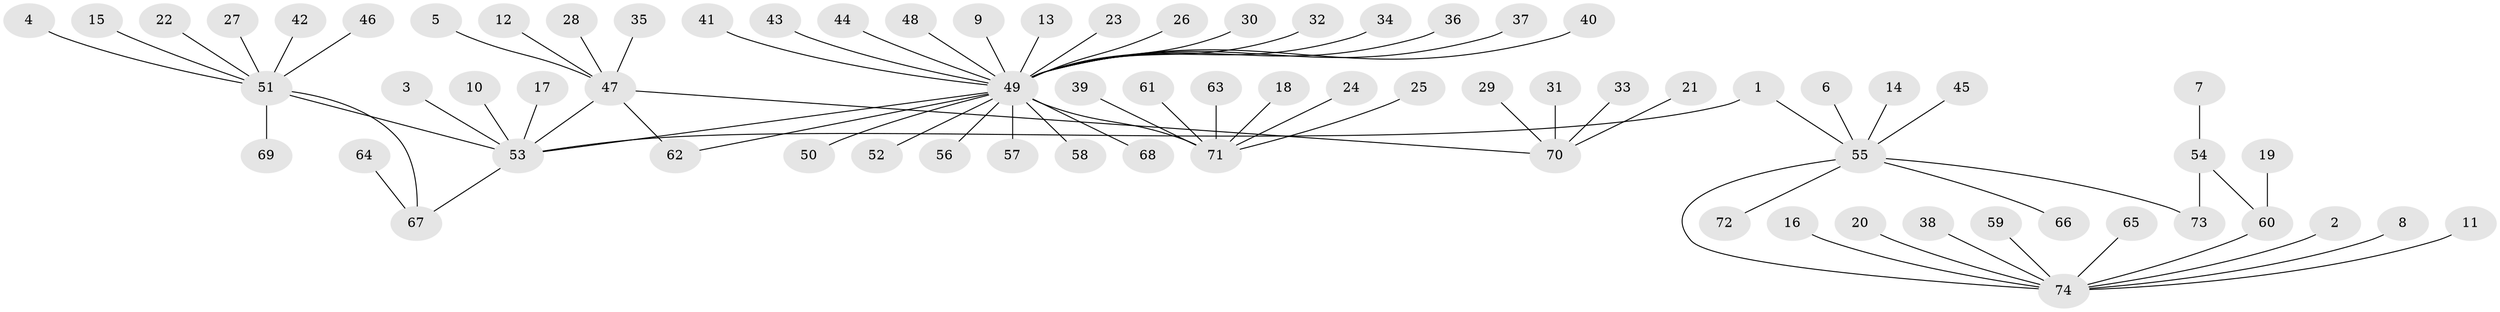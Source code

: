 // original degree distribution, {10: 0.02027027027027027, 2: 0.20270270270270271, 12: 0.006756756756756757, 11: 0.006756756756756757, 5: 0.013513513513513514, 1: 0.6621621621621622, 13: 0.006756756756756757, 8: 0.006756756756756757, 3: 0.0472972972972973, 4: 0.013513513513513514, 25: 0.006756756756756757, 6: 0.006756756756756757}
// Generated by graph-tools (version 1.1) at 2025/01/03/09/25 03:01:38]
// undirected, 74 vertices, 76 edges
graph export_dot {
graph [start="1"]
  node [color=gray90,style=filled];
  1;
  2;
  3;
  4;
  5;
  6;
  7;
  8;
  9;
  10;
  11;
  12;
  13;
  14;
  15;
  16;
  17;
  18;
  19;
  20;
  21;
  22;
  23;
  24;
  25;
  26;
  27;
  28;
  29;
  30;
  31;
  32;
  33;
  34;
  35;
  36;
  37;
  38;
  39;
  40;
  41;
  42;
  43;
  44;
  45;
  46;
  47;
  48;
  49;
  50;
  51;
  52;
  53;
  54;
  55;
  56;
  57;
  58;
  59;
  60;
  61;
  62;
  63;
  64;
  65;
  66;
  67;
  68;
  69;
  70;
  71;
  72;
  73;
  74;
  1 -- 53 [weight=1.0];
  1 -- 55 [weight=1.0];
  2 -- 74 [weight=1.0];
  3 -- 53 [weight=1.0];
  4 -- 51 [weight=1.0];
  5 -- 47 [weight=1.0];
  6 -- 55 [weight=1.0];
  7 -- 54 [weight=1.0];
  8 -- 74 [weight=1.0];
  9 -- 49 [weight=1.0];
  10 -- 53 [weight=1.0];
  11 -- 74 [weight=1.0];
  12 -- 47 [weight=1.0];
  13 -- 49 [weight=1.0];
  14 -- 55 [weight=1.0];
  15 -- 51 [weight=1.0];
  16 -- 74 [weight=1.0];
  17 -- 53 [weight=1.0];
  18 -- 71 [weight=1.0];
  19 -- 60 [weight=1.0];
  20 -- 74 [weight=1.0];
  21 -- 70 [weight=1.0];
  22 -- 51 [weight=1.0];
  23 -- 49 [weight=1.0];
  24 -- 71 [weight=1.0];
  25 -- 71 [weight=1.0];
  26 -- 49 [weight=1.0];
  27 -- 51 [weight=1.0];
  28 -- 47 [weight=1.0];
  29 -- 70 [weight=1.0];
  30 -- 49 [weight=1.0];
  31 -- 70 [weight=1.0];
  32 -- 49 [weight=1.0];
  33 -- 70 [weight=1.0];
  34 -- 49 [weight=1.0];
  35 -- 47 [weight=1.0];
  36 -- 49 [weight=1.0];
  37 -- 49 [weight=1.0];
  38 -- 74 [weight=1.0];
  39 -- 71 [weight=1.0];
  40 -- 49 [weight=1.0];
  41 -- 49 [weight=1.0];
  42 -- 51 [weight=1.0];
  43 -- 49 [weight=1.0];
  44 -- 49 [weight=1.0];
  45 -- 55 [weight=1.0];
  46 -- 51 [weight=1.0];
  47 -- 53 [weight=1.0];
  47 -- 62 [weight=1.0];
  47 -- 70 [weight=1.0];
  48 -- 49 [weight=1.0];
  49 -- 50 [weight=1.0];
  49 -- 52 [weight=1.0];
  49 -- 53 [weight=1.0];
  49 -- 56 [weight=1.0];
  49 -- 57 [weight=1.0];
  49 -- 58 [weight=1.0];
  49 -- 62 [weight=1.0];
  49 -- 68 [weight=1.0];
  49 -- 71 [weight=1.0];
  51 -- 53 [weight=1.0];
  51 -- 67 [weight=1.0];
  51 -- 69 [weight=1.0];
  53 -- 67 [weight=1.0];
  54 -- 60 [weight=1.0];
  54 -- 73 [weight=1.0];
  55 -- 66 [weight=1.0];
  55 -- 72 [weight=1.0];
  55 -- 73 [weight=1.0];
  55 -- 74 [weight=1.0];
  59 -- 74 [weight=1.0];
  60 -- 74 [weight=1.0];
  61 -- 71 [weight=1.0];
  63 -- 71 [weight=1.0];
  64 -- 67 [weight=1.0];
  65 -- 74 [weight=1.0];
}
